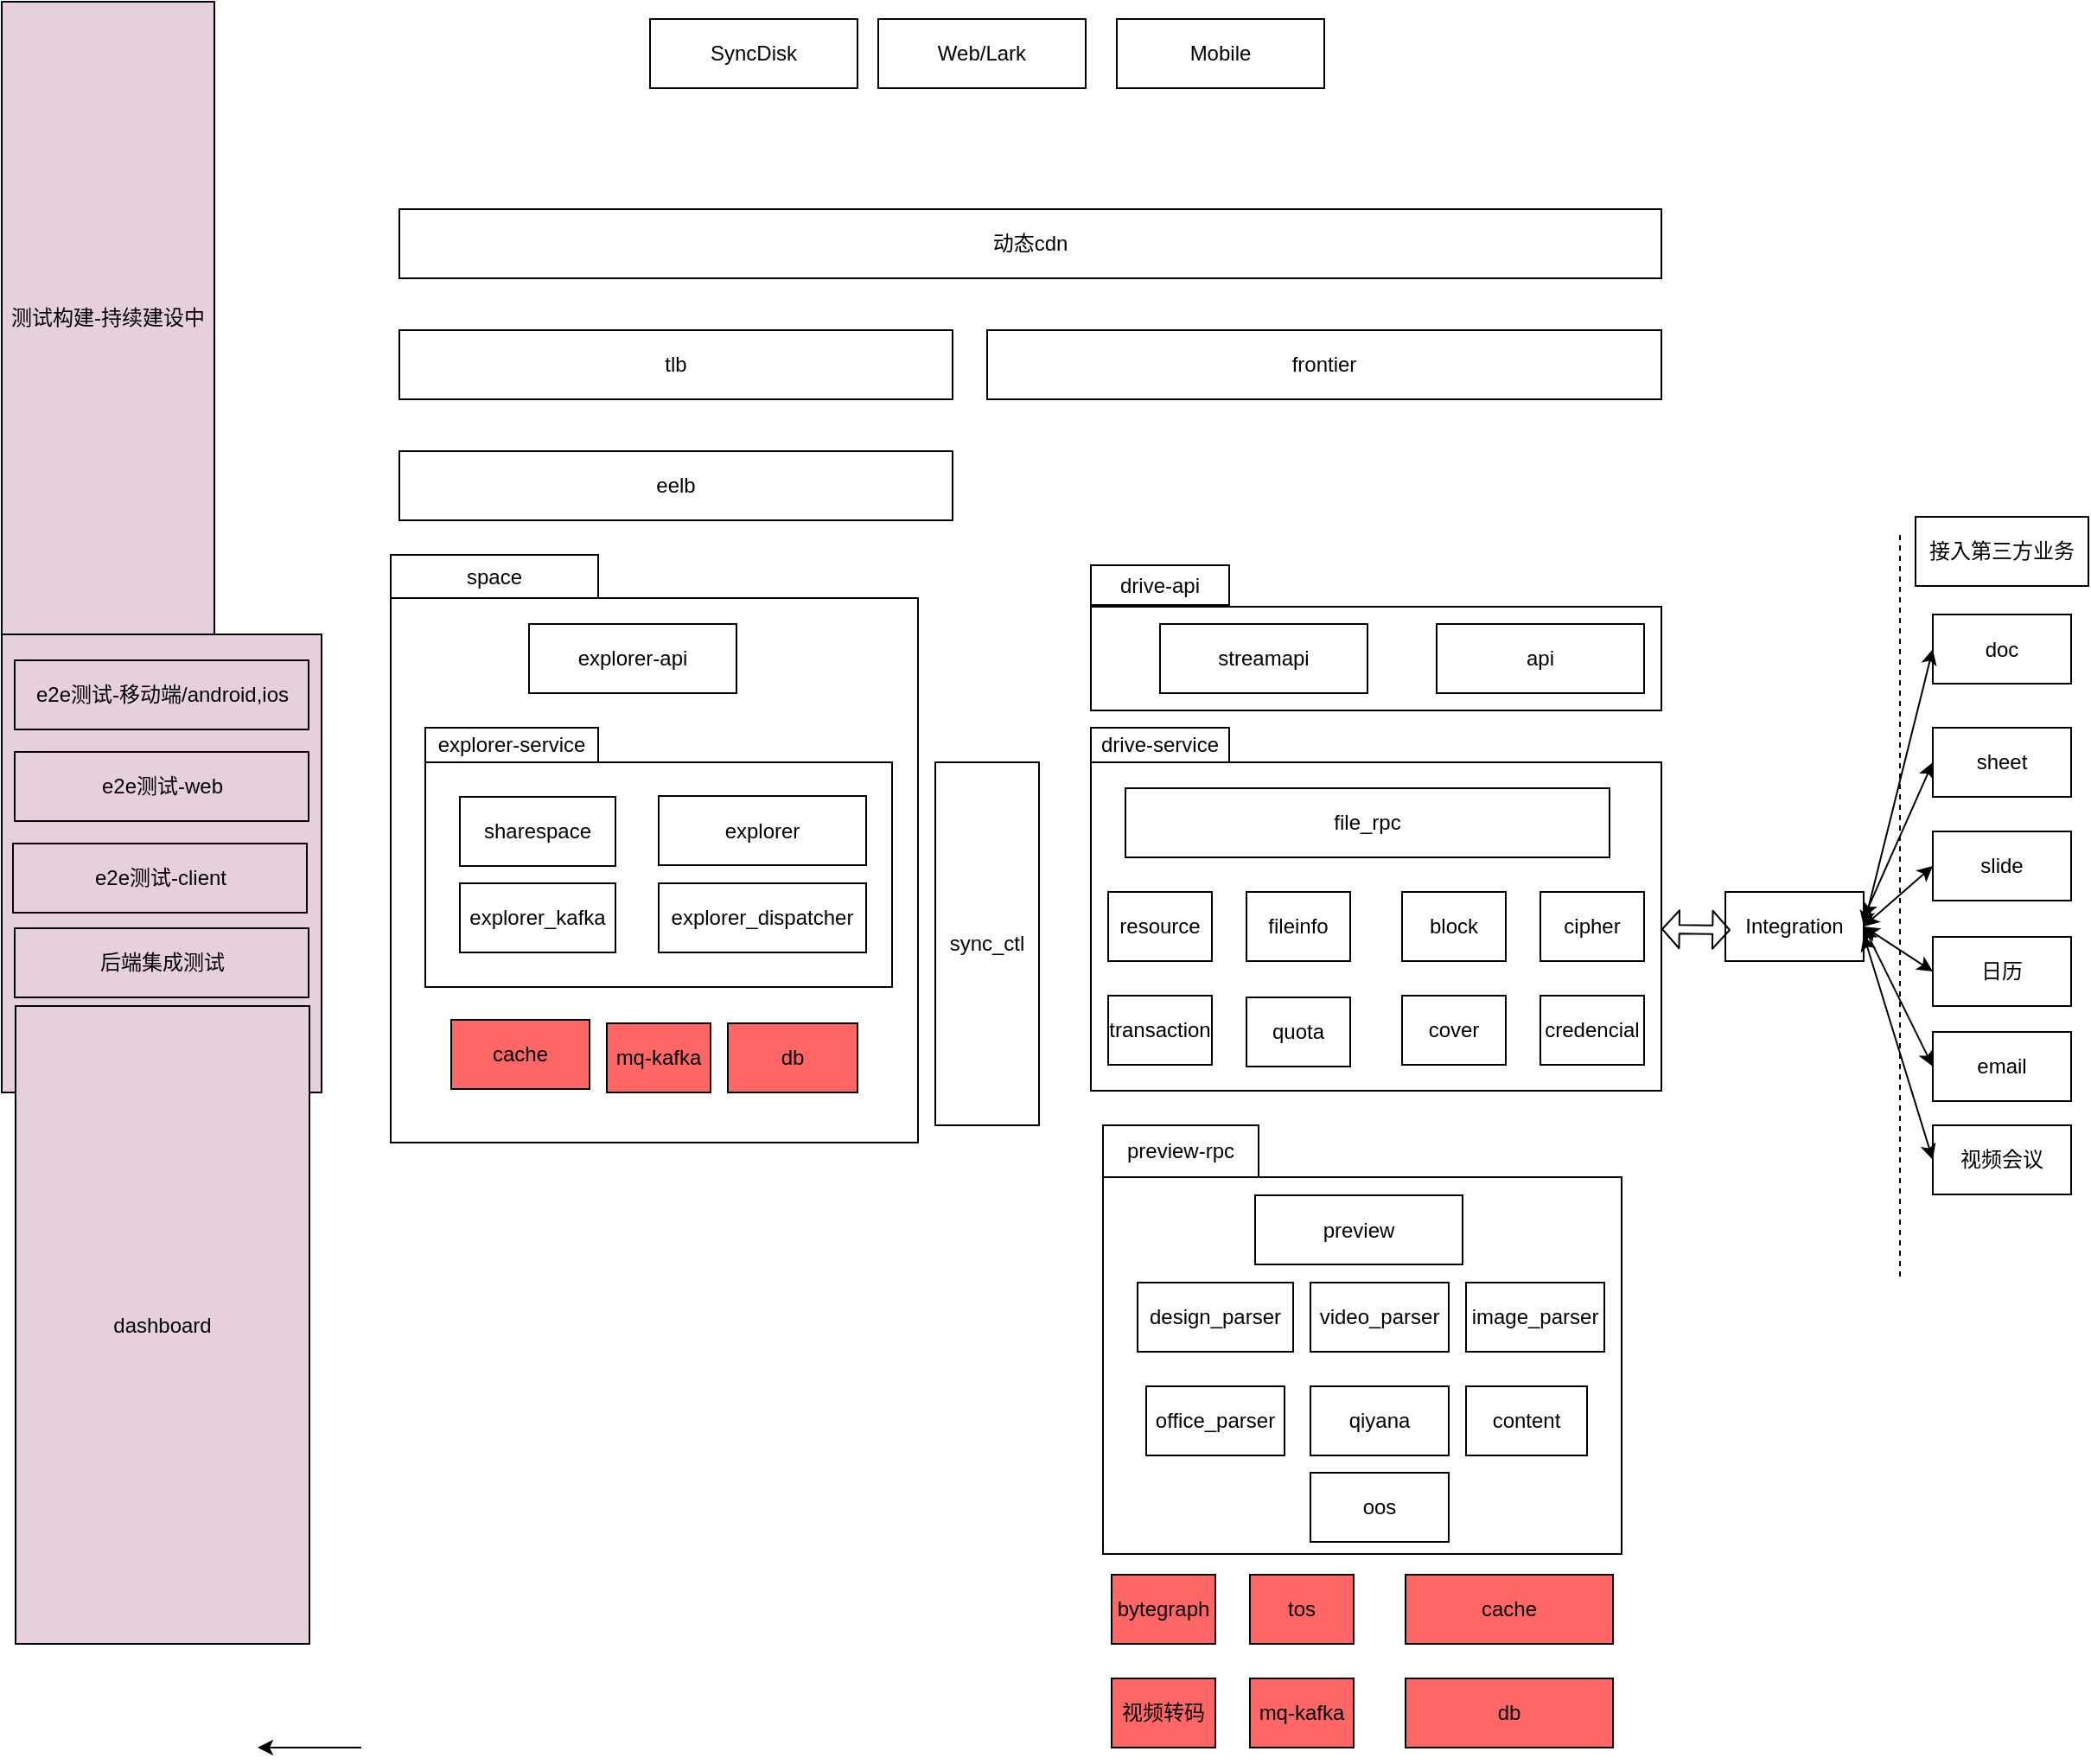 <mxfile version="12.1.3" type="github" pages="1">
  <diagram id="BOEk1lN_Ds9qcJwE51JH" name="Page-1">
    <mxGraphModel dx="2206" dy="2000" grid="1" gridSize="10" guides="1" tooltips="1" connect="1" arrows="1" fold="1" page="1" pageScale="1" pageWidth="827" pageHeight="1169" math="0" shadow="0">
      <root>
        <mxCell id="0"/>
        <mxCell id="1" parent="0"/>
        <mxCell id="ibPrU7S0nuZg-OomAJcg-30" value="" style="rounded=0;whiteSpace=wrap;html=1;" vertex="1" parent="1">
          <mxGeometry x="-245" y="245" width="305" height="315" as="geometry"/>
        </mxCell>
        <mxCell id="AS0iGIVpPN4j8ClQXOpq-1" value="" style="rounded=0;whiteSpace=wrap;html=1;" parent="1" vertex="1">
          <mxGeometry x="160" y="250" width="330" height="60" as="geometry"/>
        </mxCell>
        <mxCell id="hH2Sw-R2dPevOKpQbH9V-58" value="" style="rounded=0;whiteSpace=wrap;html=1;" parent="1" vertex="1">
          <mxGeometry x="160" y="340" width="330" height="190" as="geometry"/>
        </mxCell>
        <mxCell id="hH2Sw-R2dPevOKpQbH9V-43" value="" style="rounded=0;whiteSpace=wrap;html=1;fillColor=#E6D0DE;" parent="1" vertex="1">
          <mxGeometry x="-470" y="266" width="185" height="265" as="geometry"/>
        </mxCell>
        <mxCell id="hH2Sw-R2dPevOKpQbH9V-37" value="" style="rounded=0;whiteSpace=wrap;html=1;" parent="1" vertex="1">
          <mxGeometry x="167" y="580" width="300" height="218" as="geometry"/>
        </mxCell>
        <mxCell id="hH2Sw-R2dPevOKpQbH9V-1" value="tlb" style="rounded=0;whiteSpace=wrap;html=1;" parent="1" vertex="1">
          <mxGeometry x="-240" y="90" width="320" height="40" as="geometry"/>
        </mxCell>
        <mxCell id="hH2Sw-R2dPevOKpQbH9V-2" value="eelb" style="rounded=0;whiteSpace=wrap;html=1;" parent="1" vertex="1">
          <mxGeometry x="-240" y="160" width="320" height="40" as="geometry"/>
        </mxCell>
        <mxCell id="hH2Sw-R2dPevOKpQbH9V-3" value="streamapi" style="rounded=0;whiteSpace=wrap;html=1;" parent="1" vertex="1">
          <mxGeometry x="200" y="260" width="120" height="40" as="geometry"/>
        </mxCell>
        <mxCell id="hH2Sw-R2dPevOKpQbH9V-4" value="动态cdn" style="rounded=0;whiteSpace=wrap;html=1;" parent="1" vertex="1">
          <mxGeometry x="-240" y="20" width="730" height="40" as="geometry"/>
        </mxCell>
        <mxCell id="hH2Sw-R2dPevOKpQbH9V-6" value="api" style="rounded=0;whiteSpace=wrap;html=1;" parent="1" vertex="1">
          <mxGeometry x="360" y="260" width="120" height="40" as="geometry"/>
        </mxCell>
        <mxCell id="hH2Sw-R2dPevOKpQbH9V-8" value="file_rpc" style="rounded=0;whiteSpace=wrap;html=1;" parent="1" vertex="1">
          <mxGeometry x="180" y="355" width="280" height="40" as="geometry"/>
        </mxCell>
        <mxCell id="hH2Sw-R2dPevOKpQbH9V-9" value="fileinfo" style="rounded=0;whiteSpace=wrap;html=1;" parent="1" vertex="1">
          <mxGeometry x="250" y="415" width="60" height="40" as="geometry"/>
        </mxCell>
        <mxCell id="hH2Sw-R2dPevOKpQbH9V-10" value="block" style="rounded=0;whiteSpace=wrap;html=1;" parent="1" vertex="1">
          <mxGeometry x="340" y="415" width="60" height="40" as="geometry"/>
        </mxCell>
        <mxCell id="hH2Sw-R2dPevOKpQbH9V-11" value="cipher" style="rounded=0;whiteSpace=wrap;html=1;" parent="1" vertex="1">
          <mxGeometry x="420" y="415" width="60" height="40" as="geometry"/>
        </mxCell>
        <mxCell id="hH2Sw-R2dPevOKpQbH9V-12" value="cache" style="rounded=0;whiteSpace=wrap;html=1;fillColor=#FF6666;" parent="1" vertex="1">
          <mxGeometry x="342" y="810" width="120" height="40" as="geometry"/>
        </mxCell>
        <mxCell id="hH2Sw-R2dPevOKpQbH9V-13" value="db" style="rounded=0;whiteSpace=wrap;html=1;fillColor=#FF6666;" parent="1" vertex="1">
          <mxGeometry x="342" y="870" width="120" height="40" as="geometry"/>
        </mxCell>
        <mxCell id="hH2Sw-R2dPevOKpQbH9V-14" value="Integration" style="rounded=0;whiteSpace=wrap;html=1;" parent="1" vertex="1">
          <mxGeometry x="527" y="415" width="80" height="40" as="geometry"/>
        </mxCell>
        <mxCell id="hH2Sw-R2dPevOKpQbH9V-15" value="doc" style="rounded=0;whiteSpace=wrap;html=1;" parent="1" vertex="1">
          <mxGeometry x="647" y="254.5" width="80" height="40" as="geometry"/>
        </mxCell>
        <mxCell id="hH2Sw-R2dPevOKpQbH9V-16" value="sheet" style="rounded=0;whiteSpace=wrap;html=1;" parent="1" vertex="1">
          <mxGeometry x="647" y="320" width="80" height="40" as="geometry"/>
        </mxCell>
        <mxCell id="hH2Sw-R2dPevOKpQbH9V-17" value="slide" style="rounded=0;whiteSpace=wrap;html=1;" parent="1" vertex="1">
          <mxGeometry x="647" y="380" width="80" height="40" as="geometry"/>
        </mxCell>
        <mxCell id="hH2Sw-R2dPevOKpQbH9V-19" value="resource" style="rounded=0;whiteSpace=wrap;html=1;" parent="1" vertex="1">
          <mxGeometry x="170" y="415" width="60" height="40" as="geometry"/>
        </mxCell>
        <mxCell id="hH2Sw-R2dPevOKpQbH9V-20" value="bytegraph" style="rounded=0;whiteSpace=wrap;html=1;fillColor=#FF6666;" parent="1" vertex="1">
          <mxGeometry x="172" y="810" width="60" height="40" as="geometry"/>
        </mxCell>
        <mxCell id="hH2Sw-R2dPevOKpQbH9V-21" value="tos" style="rounded=0;whiteSpace=wrap;html=1;fillColor=#FF6666;" parent="1" vertex="1">
          <mxGeometry x="252" y="810" width="60" height="40" as="geometry"/>
        </mxCell>
        <mxCell id="hH2Sw-R2dPevOKpQbH9V-23" value="mq-kafka" style="rounded=0;whiteSpace=wrap;html=1;fillColor=#FF6666;" parent="1" vertex="1">
          <mxGeometry x="252" y="870" width="60" height="40" as="geometry"/>
        </mxCell>
        <mxCell id="hH2Sw-R2dPevOKpQbH9V-24" value="qiyana" style="rounded=0;whiteSpace=wrap;html=1;" parent="1" vertex="1">
          <mxGeometry x="287" y="701" width="80" height="40" as="geometry"/>
        </mxCell>
        <mxCell id="hH2Sw-R2dPevOKpQbH9V-25" value="preview" style="rounded=0;whiteSpace=wrap;html=1;" parent="1" vertex="1">
          <mxGeometry x="255" y="590.5" width="120" height="40" as="geometry"/>
        </mxCell>
        <mxCell id="hH2Sw-R2dPevOKpQbH9V-27" value="content" style="rounded=0;whiteSpace=wrap;html=1;" parent="1" vertex="1">
          <mxGeometry x="377" y="701" width="70" height="40" as="geometry"/>
        </mxCell>
        <mxCell id="hH2Sw-R2dPevOKpQbH9V-28" value="image_parser" style="rounded=0;whiteSpace=wrap;html=1;" parent="1" vertex="1">
          <mxGeometry x="377" y="641" width="80" height="40" as="geometry"/>
        </mxCell>
        <mxCell id="hH2Sw-R2dPevOKpQbH9V-29" value="design_parser" style="rounded=0;whiteSpace=wrap;html=1;" parent="1" vertex="1">
          <mxGeometry x="187" y="641" width="90" height="40" as="geometry"/>
        </mxCell>
        <mxCell id="hH2Sw-R2dPevOKpQbH9V-30" value="video_parser" style="rounded=0;whiteSpace=wrap;html=1;" parent="1" vertex="1">
          <mxGeometry x="287" y="641" width="80" height="40" as="geometry"/>
        </mxCell>
        <mxCell id="hH2Sw-R2dPevOKpQbH9V-31" value="office_parser" style="rounded=0;whiteSpace=wrap;html=1;" parent="1" vertex="1">
          <mxGeometry x="192" y="701" width="80" height="40" as="geometry"/>
        </mxCell>
        <mxCell id="hH2Sw-R2dPevOKpQbH9V-32" value="oos" style="rounded=0;whiteSpace=wrap;html=1;" parent="1" vertex="1">
          <mxGeometry x="287" y="751" width="80" height="40" as="geometry"/>
        </mxCell>
        <mxCell id="hH2Sw-R2dPevOKpQbH9V-34" value="视频转码" style="rounded=0;whiteSpace=wrap;html=1;fillColor=#FF6666;" parent="1" vertex="1">
          <mxGeometry x="172" y="870" width="60" height="40" as="geometry"/>
        </mxCell>
        <mxCell id="hH2Sw-R2dPevOKpQbH9V-35" value="credencial" style="rounded=0;whiteSpace=wrap;html=1;" parent="1" vertex="1">
          <mxGeometry x="420" y="475" width="60" height="40" as="geometry"/>
        </mxCell>
        <mxCell id="hH2Sw-R2dPevOKpQbH9V-36" value="cover" style="rounded=0;whiteSpace=wrap;html=1;" parent="1" vertex="1">
          <mxGeometry x="340" y="475" width="60" height="40" as="geometry"/>
        </mxCell>
        <mxCell id="hH2Sw-R2dPevOKpQbH9V-38" value="preview-rpc" style="rounded=0;whiteSpace=wrap;html=1;" parent="1" vertex="1">
          <mxGeometry x="167" y="550" width="90" height="30" as="geometry"/>
        </mxCell>
        <mxCell id="hH2Sw-R2dPevOKpQbH9V-40" value="e2e测试-移动端/android,ios" style="rounded=0;whiteSpace=wrap;html=1;fillColor=#E6D0DE;" parent="1" vertex="1">
          <mxGeometry x="-462.5" y="281" width="170" height="40" as="geometry"/>
        </mxCell>
        <mxCell id="hH2Sw-R2dPevOKpQbH9V-41" value="e2e测试-web" style="rounded=0;whiteSpace=wrap;html=1;fillColor=#E6D0DE;" parent="1" vertex="1">
          <mxGeometry x="-462.5" y="334" width="170" height="40" as="geometry"/>
        </mxCell>
        <mxCell id="hH2Sw-R2dPevOKpQbH9V-42" value="e2e测试-client" style="rounded=0;whiteSpace=wrap;html=1;fillColor=#E6D0DE;" parent="1" vertex="1">
          <mxGeometry x="-463.5" y="387" width="170" height="40" as="geometry"/>
        </mxCell>
        <mxCell id="hH2Sw-R2dPevOKpQbH9V-44" value="测试构建-持续建设中" style="rounded=0;whiteSpace=wrap;html=1;fillColor=#E6D0DE;" parent="1" vertex="1">
          <mxGeometry x="-470" y="-100" width="123" height="366" as="geometry"/>
        </mxCell>
        <mxCell id="hH2Sw-R2dPevOKpQbH9V-45" value="后端集成测试" style="rounded=0;whiteSpace=wrap;html=1;fillColor=#E6D0DE;" parent="1" vertex="1">
          <mxGeometry x="-462.5" y="436" width="170" height="40" as="geometry"/>
        </mxCell>
        <mxCell id="hH2Sw-R2dPevOKpQbH9V-59" value="drive-service" style="rounded=0;whiteSpace=wrap;html=1;" parent="1" vertex="1">
          <mxGeometry x="160" y="320" width="80" height="20" as="geometry"/>
        </mxCell>
        <mxCell id="hH2Sw-R2dPevOKpQbH9V-62" value="dashboard" style="rounded=0;whiteSpace=wrap;html=1;fillColor=#E6D0DE;" parent="1" vertex="1">
          <mxGeometry x="-462" y="481" width="170" height="369" as="geometry"/>
        </mxCell>
        <mxCell id="AS0iGIVpPN4j8ClQXOpq-2" value="drive-api" style="rounded=0;whiteSpace=wrap;html=1;" parent="1" vertex="1">
          <mxGeometry x="160" y="226" width="80" height="23" as="geometry"/>
        </mxCell>
        <mxCell id="AS0iGIVpPN4j8ClQXOpq-4" value="" style="rounded=0;whiteSpace=wrap;html=1;" parent="1" vertex="1">
          <mxGeometry x="-225" y="340" width="270" height="130" as="geometry"/>
        </mxCell>
        <mxCell id="AS0iGIVpPN4j8ClQXOpq-6" value="explorer-api" style="rounded=0;whiteSpace=wrap;html=1;" parent="1" vertex="1">
          <mxGeometry x="-165" y="260" width="120" height="40" as="geometry"/>
        </mxCell>
        <mxCell id="AS0iGIVpPN4j8ClQXOpq-7" value="explorer" style="rounded=0;whiteSpace=wrap;html=1;" parent="1" vertex="1">
          <mxGeometry x="-90" y="359.5" width="120" height="40" as="geometry"/>
        </mxCell>
        <mxCell id="AS0iGIVpPN4j8ClQXOpq-11" value="cache" style="rounded=0;whiteSpace=wrap;html=1;fillColor=#FF6666;" parent="1" vertex="1">
          <mxGeometry x="-210" y="489" width="80" height="40" as="geometry"/>
        </mxCell>
        <mxCell id="AS0iGIVpPN4j8ClQXOpq-12" value="db" style="rounded=0;whiteSpace=wrap;html=1;fillColor=#FF6666;" parent="1" vertex="1">
          <mxGeometry x="-50" y="491" width="75" height="40" as="geometry"/>
        </mxCell>
        <mxCell id="AS0iGIVpPN4j8ClQXOpq-16" value="mq-kafka" style="rounded=0;whiteSpace=wrap;html=1;fillColor=#FF6666;" parent="1" vertex="1">
          <mxGeometry x="-120" y="491" width="60" height="40" as="geometry"/>
        </mxCell>
        <mxCell id="AS0iGIVpPN4j8ClQXOpq-18" value="explorer_dispatcher" style="rounded=0;whiteSpace=wrap;html=1;" parent="1" vertex="1">
          <mxGeometry x="-90" y="410" width="120" height="40" as="geometry"/>
        </mxCell>
        <mxCell id="AS0iGIVpPN4j8ClQXOpq-19" value="explorer_kafka" style="rounded=0;whiteSpace=wrap;html=1;" parent="1" vertex="1">
          <mxGeometry x="-205" y="410" width="90" height="40" as="geometry"/>
        </mxCell>
        <mxCell id="AS0iGIVpPN4j8ClQXOpq-22" value="explorer-service" style="rounded=0;whiteSpace=wrap;html=1;" parent="1" vertex="1">
          <mxGeometry x="-225" y="320" width="100" height="20" as="geometry"/>
        </mxCell>
        <mxCell id="ibPrU7S0nuZg-OomAJcg-1" value="sharespace" style="rounded=0;whiteSpace=wrap;html=1;" vertex="1" parent="1">
          <mxGeometry x="-205" y="360" width="90" height="40" as="geometry"/>
        </mxCell>
        <mxCell id="ibPrU7S0nuZg-OomAJcg-2" value="transaction" style="rounded=0;whiteSpace=wrap;html=1;" vertex="1" parent="1">
          <mxGeometry x="170" y="475" width="60" height="40" as="geometry"/>
        </mxCell>
        <mxCell id="ibPrU7S0nuZg-OomAJcg-3" value="sync_ctl" style="rounded=0;whiteSpace=wrap;html=1;" vertex="1" parent="1">
          <mxGeometry x="70" y="340" width="60" height="210" as="geometry"/>
        </mxCell>
        <mxCell id="ibPrU7S0nuZg-OomAJcg-4" value="quota" style="rounded=0;whiteSpace=wrap;html=1;" vertex="1" parent="1">
          <mxGeometry x="250" y="476" width="60" height="40" as="geometry"/>
        </mxCell>
        <mxCell id="ibPrU7S0nuZg-OomAJcg-6" value="Web/Lark" style="rounded=0;whiteSpace=wrap;html=1;" vertex="1" parent="1">
          <mxGeometry x="37" y="-90" width="120" height="40" as="geometry"/>
        </mxCell>
        <mxCell id="ibPrU7S0nuZg-OomAJcg-7" value="Mobile" style="rounded=0;whiteSpace=wrap;html=1;" vertex="1" parent="1">
          <mxGeometry x="175" y="-90" width="120" height="40" as="geometry"/>
        </mxCell>
        <mxCell id="ibPrU7S0nuZg-OomAJcg-8" value="SyncDisk" style="rounded=0;whiteSpace=wrap;html=1;" vertex="1" parent="1">
          <mxGeometry x="-95" y="-90" width="120" height="40" as="geometry"/>
        </mxCell>
        <mxCell id="ibPrU7S0nuZg-OomAJcg-10" value="frontier" style="rounded=0;whiteSpace=wrap;html=1;" vertex="1" parent="1">
          <mxGeometry x="100" y="90" width="390" height="40" as="geometry"/>
        </mxCell>
        <mxCell id="ibPrU7S0nuZg-OomAJcg-15" value="" style="endArrow=none;dashed=1;html=1;" edge="1" parent="1">
          <mxGeometry width="50" height="50" relative="1" as="geometry">
            <mxPoint x="628" y="637.5" as="sourcePoint"/>
            <mxPoint x="628" y="205.5" as="targetPoint"/>
          </mxGeometry>
        </mxCell>
        <mxCell id="ibPrU7S0nuZg-OomAJcg-17" value="" style="endArrow=classic;html=1;" edge="1" parent="1">
          <mxGeometry width="50" height="50" relative="1" as="geometry">
            <mxPoint x="-262" y="910" as="sourcePoint"/>
            <mxPoint x="-322" y="910" as="targetPoint"/>
            <Array as="points"/>
          </mxGeometry>
        </mxCell>
        <mxCell id="ibPrU7S0nuZg-OomAJcg-18" value="" style="endArrow=classic;startArrow=classic;html=1;exitX=1;exitY=0.5;exitDx=0;exitDy=0;entryX=0;entryY=0.5;entryDx=0;entryDy=0;" edge="1" parent="1" source="hH2Sw-R2dPevOKpQbH9V-14" target="hH2Sw-R2dPevOKpQbH9V-15">
          <mxGeometry width="50" height="50" relative="1" as="geometry">
            <mxPoint x="587" y="330" as="sourcePoint"/>
            <mxPoint x="637" y="280" as="targetPoint"/>
          </mxGeometry>
        </mxCell>
        <mxCell id="ibPrU7S0nuZg-OomAJcg-19" value="" style="endArrow=classic;startArrow=classic;html=1;entryX=0;entryY=0.5;entryDx=0;entryDy=0;" edge="1" parent="1" target="hH2Sw-R2dPevOKpQbH9V-16">
          <mxGeometry width="50" height="50" relative="1" as="geometry">
            <mxPoint x="607" y="430" as="sourcePoint"/>
            <mxPoint x="837" y="380" as="targetPoint"/>
          </mxGeometry>
        </mxCell>
        <mxCell id="ibPrU7S0nuZg-OomAJcg-20" value="日历" style="rounded=0;whiteSpace=wrap;html=1;" vertex="1" parent="1">
          <mxGeometry x="647" y="441" width="80" height="40" as="geometry"/>
        </mxCell>
        <mxCell id="ibPrU7S0nuZg-OomAJcg-21" value="" style="endArrow=classic;startArrow=classic;html=1;exitX=1;exitY=0.5;exitDx=0;exitDy=0;entryX=0;entryY=0.5;entryDx=0;entryDy=0;" edge="1" parent="1" source="hH2Sw-R2dPevOKpQbH9V-14" target="hH2Sw-R2dPevOKpQbH9V-17">
          <mxGeometry width="50" height="50" relative="1" as="geometry">
            <mxPoint x="777" y="541.5" as="sourcePoint"/>
            <mxPoint x="817" y="381" as="targetPoint"/>
          </mxGeometry>
        </mxCell>
        <mxCell id="ibPrU7S0nuZg-OomAJcg-22" value="" style="endArrow=classic;startArrow=classic;html=1;exitX=1;exitY=0.5;exitDx=0;exitDy=0;entryX=0;entryY=0.5;entryDx=0;entryDy=0;" edge="1" parent="1" source="hH2Sw-R2dPevOKpQbH9V-14" target="ibPrU7S0nuZg-OomAJcg-20">
          <mxGeometry width="50" height="50" relative="1" as="geometry">
            <mxPoint x="637" y="575" as="sourcePoint"/>
            <mxPoint x="677" y="540" as="targetPoint"/>
          </mxGeometry>
        </mxCell>
        <mxCell id="ibPrU7S0nuZg-OomAJcg-23" value="email" style="rounded=0;whiteSpace=wrap;html=1;" vertex="1" parent="1">
          <mxGeometry x="647" y="496" width="80" height="40" as="geometry"/>
        </mxCell>
        <mxCell id="ibPrU7S0nuZg-OomAJcg-24" value="视频会议" style="rounded=0;whiteSpace=wrap;html=1;" vertex="1" parent="1">
          <mxGeometry x="647" y="550" width="80" height="40" as="geometry"/>
        </mxCell>
        <mxCell id="ibPrU7S0nuZg-OomAJcg-25" value="" style="endArrow=classic;startArrow=classic;html=1;exitX=1;exitY=0.5;exitDx=0;exitDy=0;entryX=0;entryY=0.5;entryDx=0;entryDy=0;" edge="1" parent="1" source="hH2Sw-R2dPevOKpQbH9V-14" target="ibPrU7S0nuZg-OomAJcg-23">
          <mxGeometry width="50" height="50" relative="1" as="geometry">
            <mxPoint x="617" y="445" as="sourcePoint"/>
            <mxPoint x="597" y="520" as="targetPoint"/>
          </mxGeometry>
        </mxCell>
        <mxCell id="ibPrU7S0nuZg-OomAJcg-26" value="" style="endArrow=classic;startArrow=classic;html=1;entryX=0;entryY=0.5;entryDx=0;entryDy=0;" edge="1" parent="1" target="ibPrU7S0nuZg-OomAJcg-24">
          <mxGeometry width="50" height="50" relative="1" as="geometry">
            <mxPoint x="607" y="440" as="sourcePoint"/>
            <mxPoint x="657" y="526" as="targetPoint"/>
          </mxGeometry>
        </mxCell>
        <mxCell id="ibPrU7S0nuZg-OomAJcg-27" value="接入第三方业务" style="rounded=0;whiteSpace=wrap;html=1;" vertex="1" parent="1">
          <mxGeometry x="637" y="198" width="100" height="40" as="geometry"/>
        </mxCell>
        <mxCell id="ibPrU7S0nuZg-OomAJcg-29" value="" style="shape=flexArrow;endArrow=classic;startArrow=classic;html=1;endWidth=16;endSize=2.96;startWidth=16;startSize=2.96;width=5;" edge="1" parent="1">
          <mxGeometry width="50" height="50" relative="1" as="geometry">
            <mxPoint x="490" y="436.5" as="sourcePoint"/>
            <mxPoint x="530" y="437" as="targetPoint"/>
          </mxGeometry>
        </mxCell>
        <mxCell id="ibPrU7S0nuZg-OomAJcg-31" value="space" style="rounded=0;whiteSpace=wrap;html=1;" vertex="1" parent="1">
          <mxGeometry x="-245" y="220" width="120" height="25" as="geometry"/>
        </mxCell>
      </root>
    </mxGraphModel>
  </diagram>
</mxfile>
